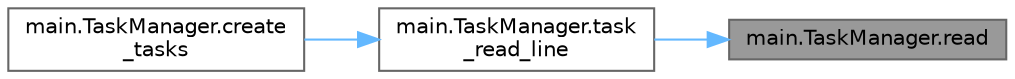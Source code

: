 digraph "main.TaskManager.read"
{
 // LATEX_PDF_SIZE
  bgcolor="transparent";
  edge [fontname=Helvetica,fontsize=10,labelfontname=Helvetica,labelfontsize=10];
  node [fontname=Helvetica,fontsize=10,shape=box,height=0.2,width=0.4];
  rankdir="RL";
  Node1 [id="Node000001",label="main.TaskManager.read",height=0.2,width=0.4,color="gray40", fillcolor="grey60", style="filled", fontcolor="black",tooltip=" "];
  Node1 -> Node2 [id="edge1_Node000001_Node000002",dir="back",color="steelblue1",style="solid",tooltip=" "];
  Node2 [id="Node000002",label="main.TaskManager.task\l_read_line",height=0.2,width=0.4,color="grey40", fillcolor="white", style="filled",URL="$classmain_1_1_task_manager.html#acf0ae6b5f1aac235fe55b0f1da4db512",tooltip=" "];
  Node2 -> Node3 [id="edge2_Node000002_Node000003",dir="back",color="steelblue1",style="solid",tooltip=" "];
  Node3 [id="Node000003",label="main.TaskManager.create\l_tasks",height=0.2,width=0.4,color="grey40", fillcolor="white", style="filled",URL="$classmain_1_1_task_manager.html#a975203972b7a4e3aede570c700044359",tooltip=" "];
}
